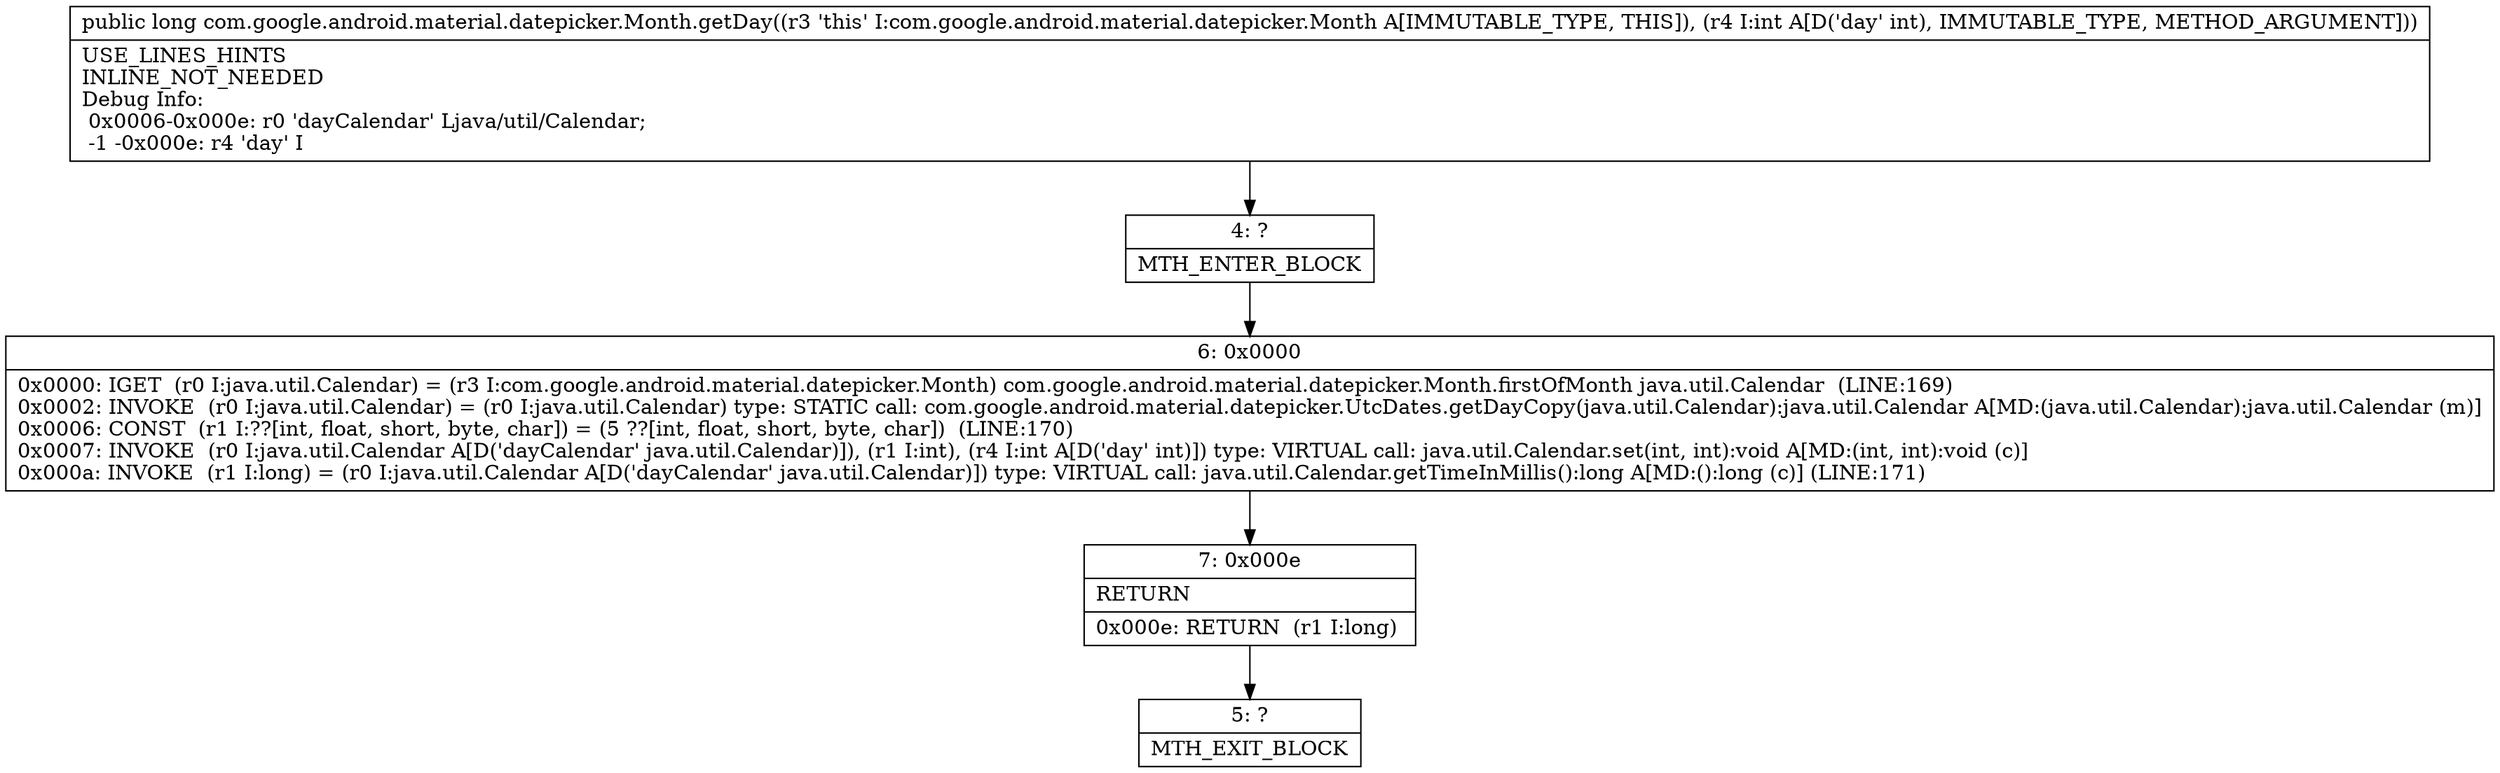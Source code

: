 digraph "CFG forcom.google.android.material.datepicker.Month.getDay(I)J" {
Node_4 [shape=record,label="{4\:\ ?|MTH_ENTER_BLOCK\l}"];
Node_6 [shape=record,label="{6\:\ 0x0000|0x0000: IGET  (r0 I:java.util.Calendar) = (r3 I:com.google.android.material.datepicker.Month) com.google.android.material.datepicker.Month.firstOfMonth java.util.Calendar  (LINE:169)\l0x0002: INVOKE  (r0 I:java.util.Calendar) = (r0 I:java.util.Calendar) type: STATIC call: com.google.android.material.datepicker.UtcDates.getDayCopy(java.util.Calendar):java.util.Calendar A[MD:(java.util.Calendar):java.util.Calendar (m)]\l0x0006: CONST  (r1 I:??[int, float, short, byte, char]) = (5 ??[int, float, short, byte, char])  (LINE:170)\l0x0007: INVOKE  (r0 I:java.util.Calendar A[D('dayCalendar' java.util.Calendar)]), (r1 I:int), (r4 I:int A[D('day' int)]) type: VIRTUAL call: java.util.Calendar.set(int, int):void A[MD:(int, int):void (c)]\l0x000a: INVOKE  (r1 I:long) = (r0 I:java.util.Calendar A[D('dayCalendar' java.util.Calendar)]) type: VIRTUAL call: java.util.Calendar.getTimeInMillis():long A[MD:():long (c)] (LINE:171)\l}"];
Node_7 [shape=record,label="{7\:\ 0x000e|RETURN\l|0x000e: RETURN  (r1 I:long) \l}"];
Node_5 [shape=record,label="{5\:\ ?|MTH_EXIT_BLOCK\l}"];
MethodNode[shape=record,label="{public long com.google.android.material.datepicker.Month.getDay((r3 'this' I:com.google.android.material.datepicker.Month A[IMMUTABLE_TYPE, THIS]), (r4 I:int A[D('day' int), IMMUTABLE_TYPE, METHOD_ARGUMENT]))  | USE_LINES_HINTS\lINLINE_NOT_NEEDED\lDebug Info:\l  0x0006\-0x000e: r0 'dayCalendar' Ljava\/util\/Calendar;\l  \-1 \-0x000e: r4 'day' I\l}"];
MethodNode -> Node_4;Node_4 -> Node_6;
Node_6 -> Node_7;
Node_7 -> Node_5;
}

